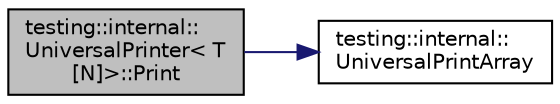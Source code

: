 digraph "testing::internal::UniversalPrinter&lt; T[N]&gt;::Print"
{
  edge [fontname="Helvetica",fontsize="10",labelfontname="Helvetica",labelfontsize="10"];
  node [fontname="Helvetica",fontsize="10",shape=record];
  rankdir="LR";
  Node0 [label="testing::internal::\lUniversalPrinter\< T\l[N]\>::Print",height=0.2,width=0.4,color="black", fillcolor="grey75", style="filled", fontcolor="black"];
  Node0 -> Node1 [color="midnightblue",fontsize="10",style="solid",fontname="Helvetica"];
  Node1 [label="testing::internal::\lUniversalPrintArray",height=0.2,width=0.4,color="black", fillcolor="white", style="filled",URL="$d0/da7/namespacetesting_1_1internal.html#ae31e146c35fd75afc6a9cc73ae2692d1"];
}
